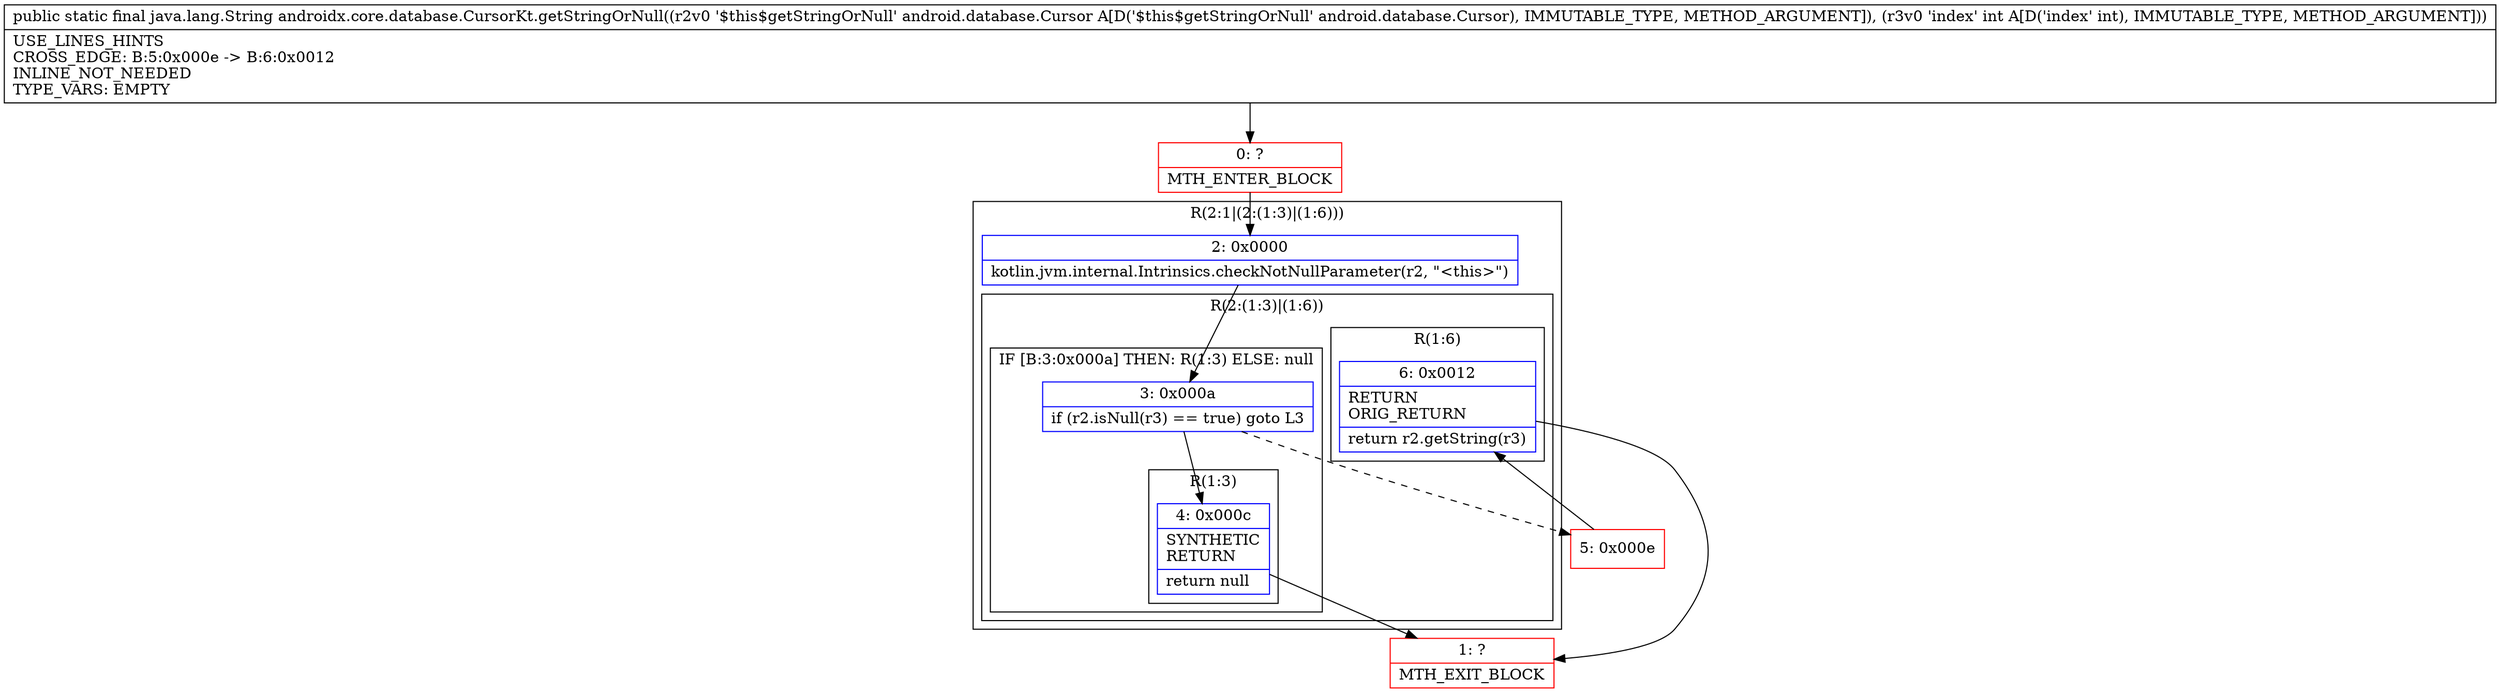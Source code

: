 digraph "CFG forandroidx.core.database.CursorKt.getStringOrNull(Landroid\/database\/Cursor;I)Ljava\/lang\/String;" {
subgraph cluster_Region_1069881315 {
label = "R(2:1|(2:(1:3)|(1:6)))";
node [shape=record,color=blue];
Node_2 [shape=record,label="{2\:\ 0x0000|kotlin.jvm.internal.Intrinsics.checkNotNullParameter(r2, \"\<this\>\")\l}"];
subgraph cluster_Region_368984689 {
label = "R(2:(1:3)|(1:6))";
node [shape=record,color=blue];
subgraph cluster_IfRegion_1998735099 {
label = "IF [B:3:0x000a] THEN: R(1:3) ELSE: null";
node [shape=record,color=blue];
Node_3 [shape=record,label="{3\:\ 0x000a|if (r2.isNull(r3) == true) goto L3\l}"];
subgraph cluster_Region_1598255540 {
label = "R(1:3)";
node [shape=record,color=blue];
Node_4 [shape=record,label="{4\:\ 0x000c|SYNTHETIC\lRETURN\l|return null\l}"];
}
}
subgraph cluster_Region_1219366832 {
label = "R(1:6)";
node [shape=record,color=blue];
Node_6 [shape=record,label="{6\:\ 0x0012|RETURN\lORIG_RETURN\l|return r2.getString(r3)\l}"];
}
}
}
Node_0 [shape=record,color=red,label="{0\:\ ?|MTH_ENTER_BLOCK\l}"];
Node_1 [shape=record,color=red,label="{1\:\ ?|MTH_EXIT_BLOCK\l}"];
Node_5 [shape=record,color=red,label="{5\:\ 0x000e}"];
MethodNode[shape=record,label="{public static final java.lang.String androidx.core.database.CursorKt.getStringOrNull((r2v0 '$this$getStringOrNull' android.database.Cursor A[D('$this$getStringOrNull' android.database.Cursor), IMMUTABLE_TYPE, METHOD_ARGUMENT]), (r3v0 'index' int A[D('index' int), IMMUTABLE_TYPE, METHOD_ARGUMENT]))  | USE_LINES_HINTS\lCROSS_EDGE: B:5:0x000e \-\> B:6:0x0012\lINLINE_NOT_NEEDED\lTYPE_VARS: EMPTY\l}"];
MethodNode -> Node_0;Node_2 -> Node_3;
Node_3 -> Node_4;
Node_3 -> Node_5[style=dashed];
Node_4 -> Node_1;
Node_6 -> Node_1;
Node_0 -> Node_2;
Node_5 -> Node_6;
}

